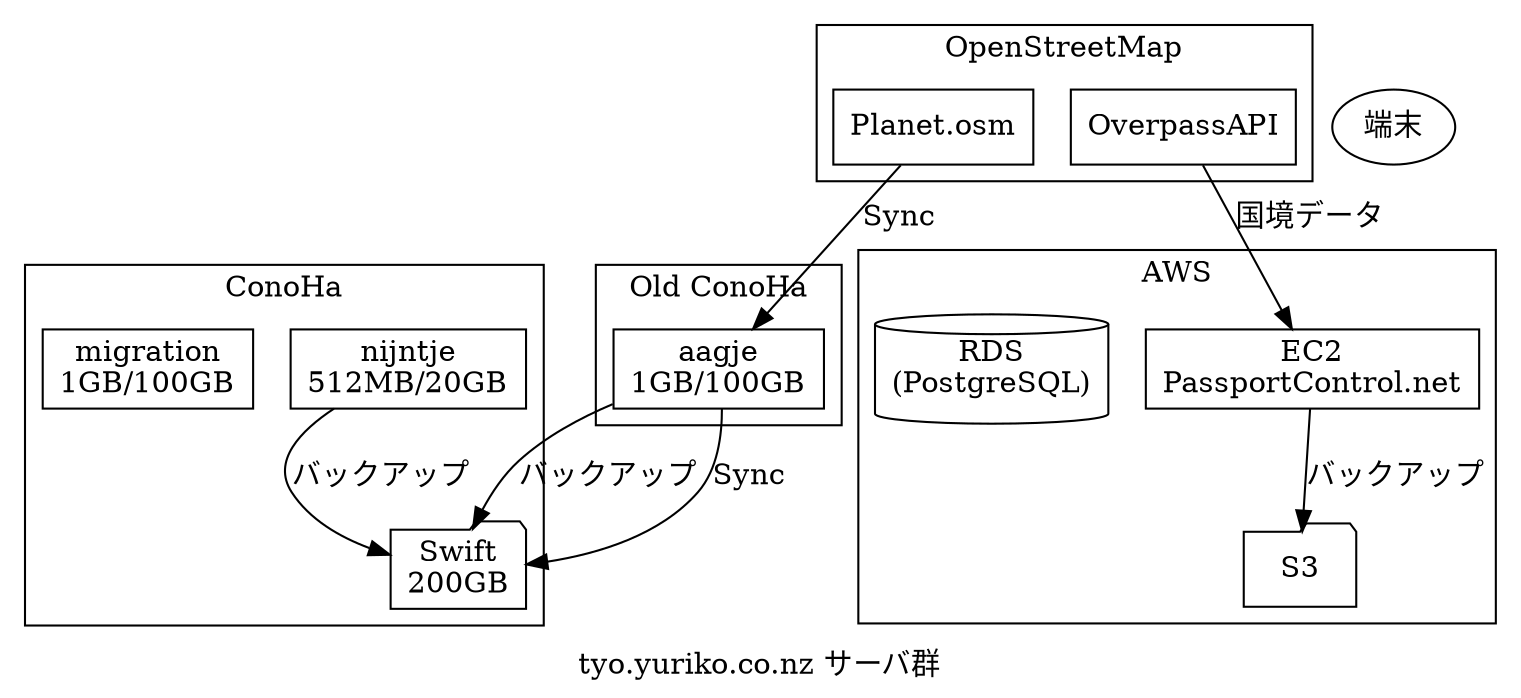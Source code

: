 digraph G {
    label="tyo.yuriko.co.nz サーバ群"
    rankdir=TB
    subgraph cluster_conoha {
        label = "ConoHa"
        nijntje [label="nijntje\n512MB/20GB" shape="box"]
        migration [label="migration\n1GB/100GB" shape="box"]
        Swift [ shape="folder", label="Swift\n200GB"]
    };
    subgraph cluster_conohaold {
        label = "Old ConoHa"
        aagje [label="aagje\n1GB/100GB" shape="box"]
    };
    subgraph cluster_aws {
        label = "AWS"
        EC2 [shape="box\n" label="EC2\nPassportControl.net"];
        RDS [label="RDS\n(PostgreSQL)" shape="cylinder"];
        S3 [shape="folder"]
    };
    subgraph cluster_osm {
        label = "OpenStreetMap"
        planet [label="Planet.osm"]
        OverpassAPI [shape="box"]
    };
    OverpassAPI -> EC2 [label="国境データ"]
    aagje -> Swift [label="バックアップ"];
    nijntje -> Swift [label="バックアップ"];
    EC2 -> S3 [label="バックアップ"];
    端末
    planet [shape="box"]
    planet -> aagje -> Swift [label="Sync"]
}
